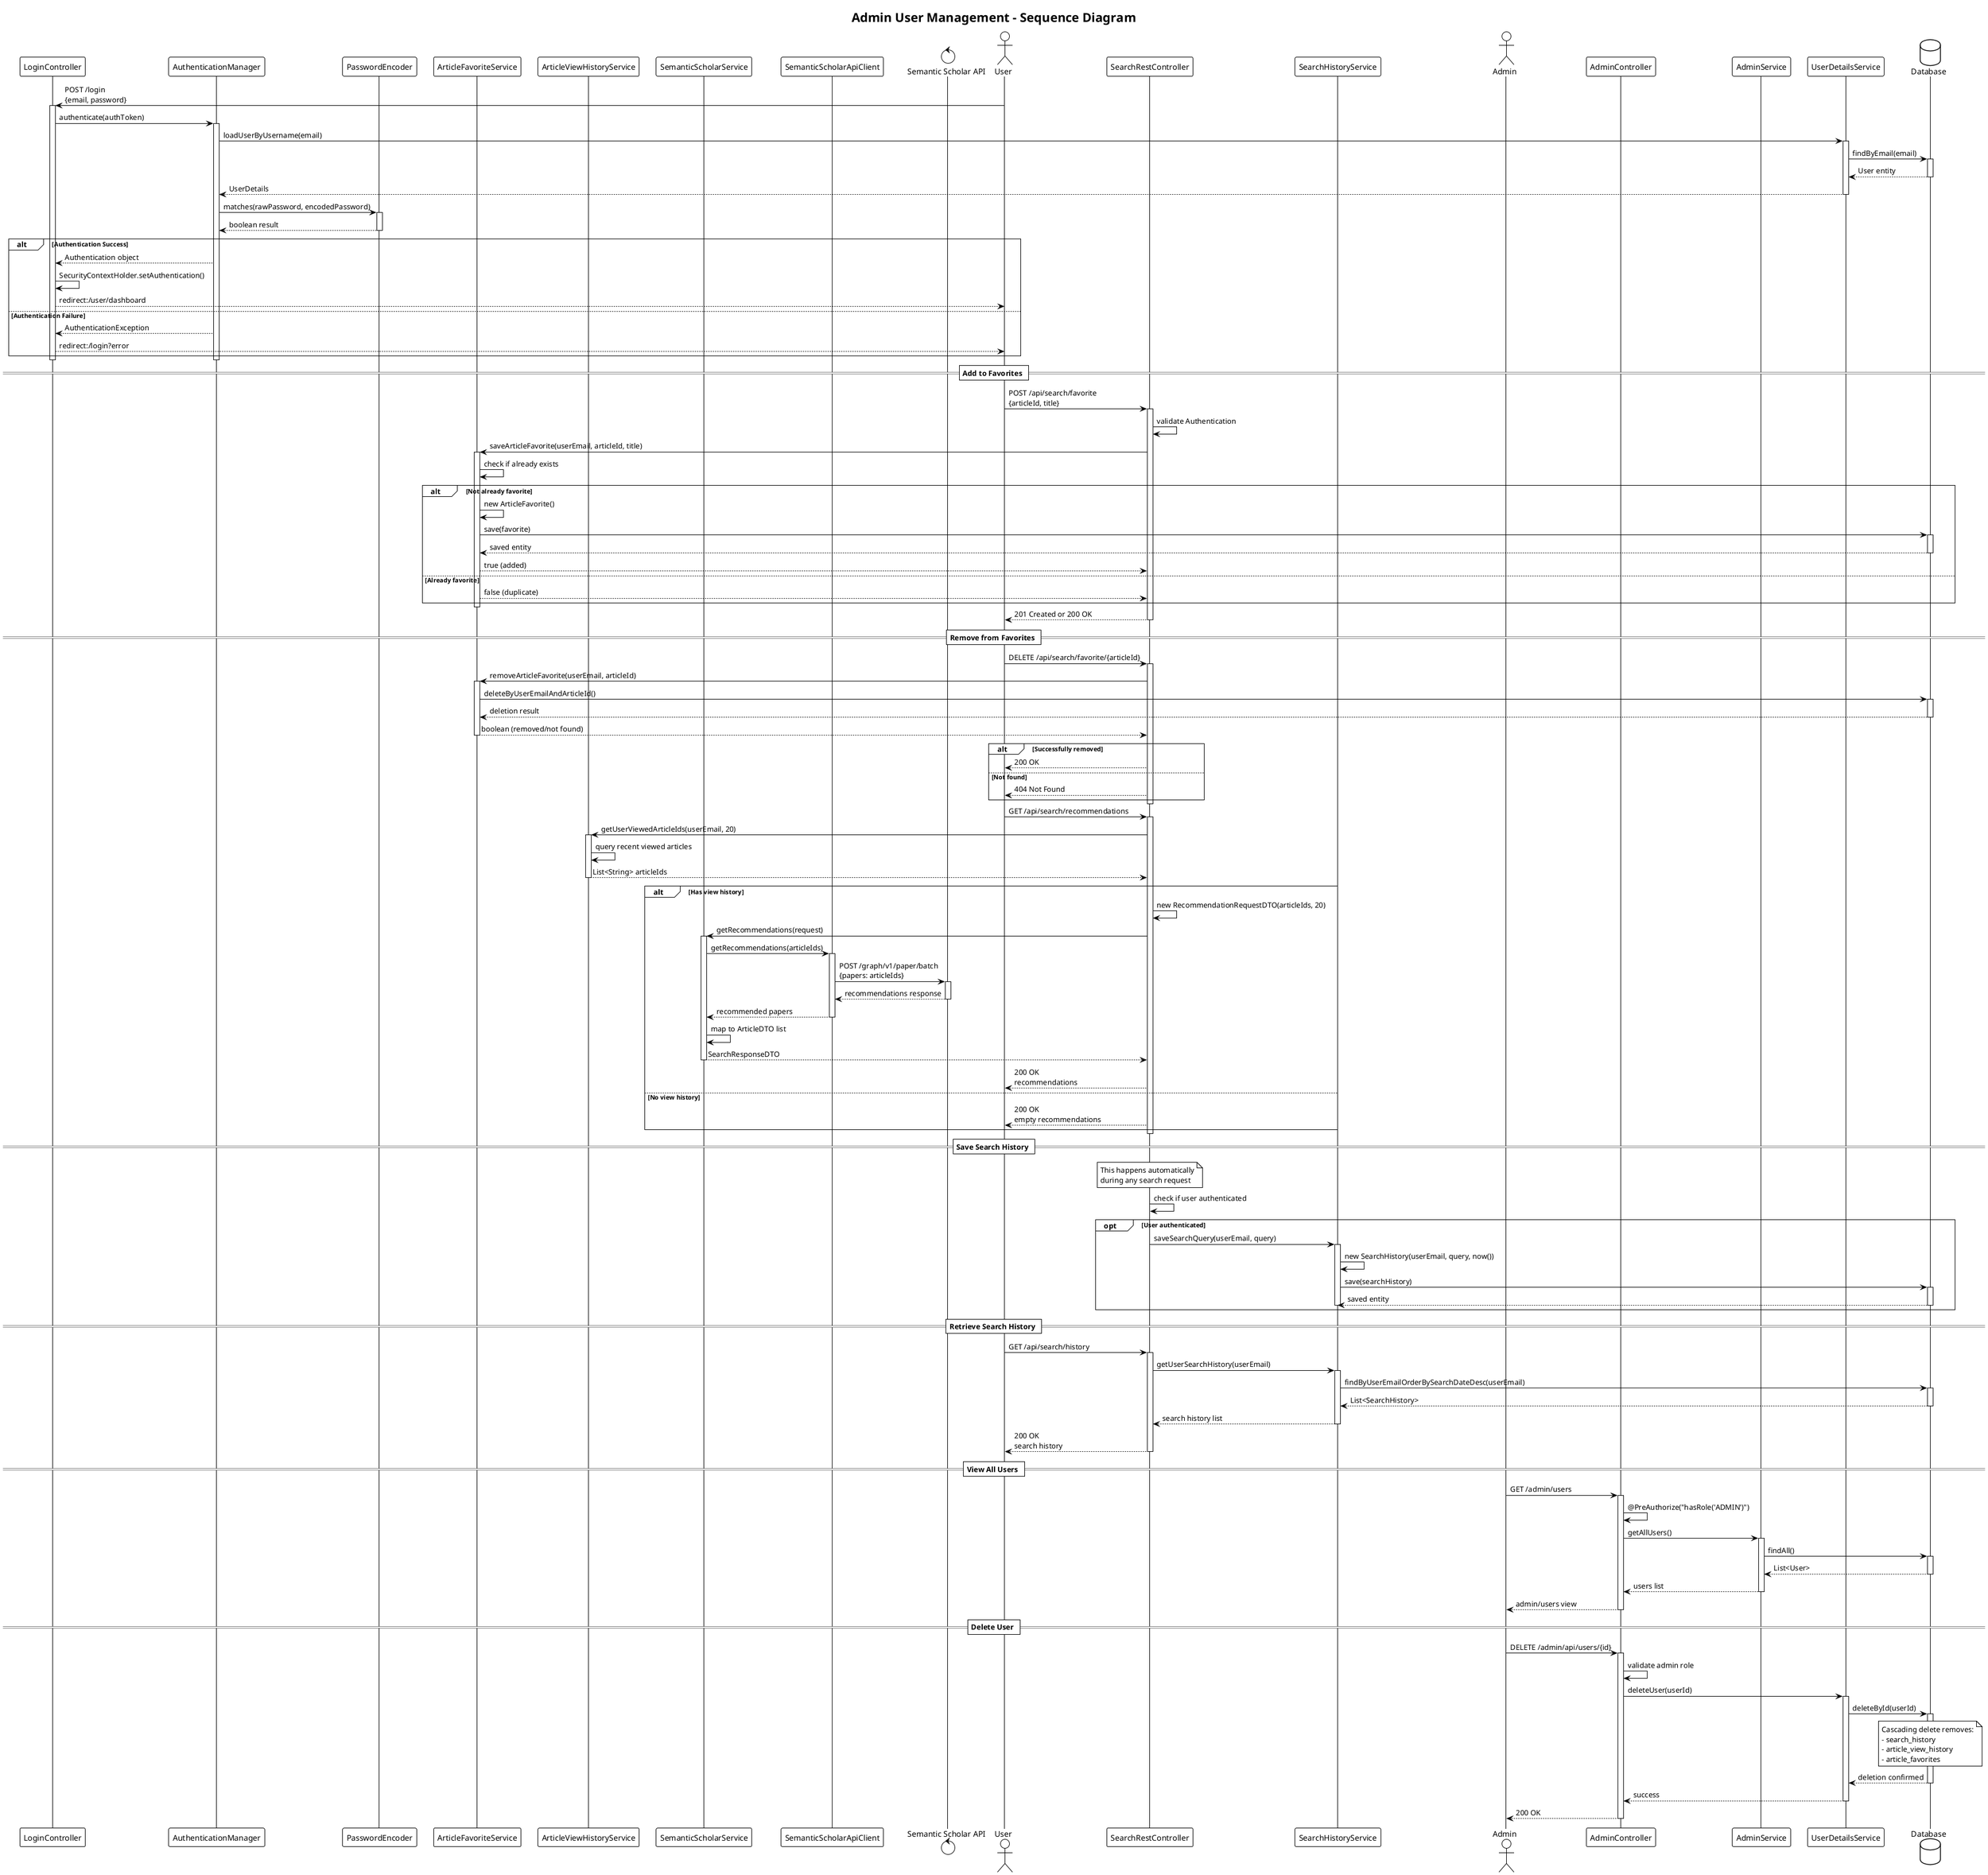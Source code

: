 @startuml "Sequence Diagrams - Additional Use Cases"

!theme plain

' ===== USER AUTHENTICATION =====
!startsub AUTHENTICATION
title User Authentication - Sequence Diagram

actor User
participant "LoginController" as LoginCtrl
participant "AuthenticationManager" as AuthMgr
participant "UserDetailsService" as UserService
participant "PasswordEncoder" as PwdEncoder
database "Database" as DB

User -> LoginCtrl : POST /login\n{email, password}
activate LoginCtrl

LoginCtrl -> AuthMgr : authenticate(authToken)
activate AuthMgr

AuthMgr -> UserService : loadUserByUsername(email)
activate UserService
UserService -> DB : findByEmail(email)
activate DB
DB --> UserService : User entity
deactivate DB
UserService --> AuthMgr : UserDetails
deactivate UserService

AuthMgr -> PwdEncoder : matches(rawPassword, encodedPassword)
activate PwdEncoder
PwdEncoder --> AuthMgr : boolean result
deactivate PwdEncoder

alt Authentication Success
    AuthMgr --> LoginCtrl : Authentication object
    LoginCtrl -> LoginCtrl : SecurityContextHolder.setAuthentication()
    LoginCtrl --> User : redirect:/user/dashboard
else Authentication Failure
    AuthMgr --> LoginCtrl : AuthenticationException
    LoginCtrl --> User : redirect:/login?error
end
deactivate AuthMgr
deactivate LoginCtrl

!endsub

' ===== FAVORITES MANAGEMENT =====
!startsub FAVORITES
title Favorites Management - Sequence Diagram

actor User
participant "SearchRestController" as RestCtrl
participant "ArticleFavoriteService" as FavService
database "Database" as DB

== Add to Favorites ==
User -> RestCtrl : POST /api/search/favorite\n{articleId, title}
activate RestCtrl

RestCtrl -> RestCtrl : validate Authentication
RestCtrl -> FavService : saveArticleFavorite(userEmail, articleId, title)
activate FavService

FavService -> FavService : check if already exists
alt Not already favorite
    FavService -> FavService : new ArticleFavorite()
    FavService -> DB : save(favorite)
    activate DB
    DB --> FavService : saved entity
    deactivate DB
    FavService --> RestCtrl : true (added)
else Already favorite
    FavService --> RestCtrl : false (duplicate)
end
deactivate FavService

RestCtrl --> User : 201 Created or 200 OK
deactivate RestCtrl

== Remove from Favorites ==
User -> RestCtrl : DELETE /api/search/favorite/{articleId}
activate RestCtrl

RestCtrl -> FavService : removeArticleFavorite(userEmail, articleId)
activate FavService
FavService -> DB : deleteByUserEmailAndArticleId()
activate DB
DB --> FavService : deletion result
deactivate DB
FavService --> RestCtrl : boolean (removed/not found)
deactivate FavService

alt Successfully removed
    RestCtrl --> User : 200 OK
else Not found
    RestCtrl --> User : 404 Not Found
end
deactivate RestCtrl

!endsub

' ===== RECOMMENDATIONS =====
!startsub RECOMMENDATIONS
title Recommendations Engine - Sequence Diagram

actor User
participant "SearchRestController" as RestCtrl
participant "ArticleViewHistoryService" as ViewService
participant "SemanticScholarService" as ScholarService
participant "SemanticScholarApiClient" as ApiClient
control "Semantic Scholar API" as API

User -> RestCtrl : GET /api/search/recommendations
activate RestCtrl

RestCtrl -> ViewService : getUserViewedArticleIds(userEmail, 20)
activate ViewService
ViewService -> ViewService : query recent viewed articles
ViewService --> RestCtrl : List<String> articleIds
deactivate ViewService

alt Has view history
    RestCtrl -> RestCtrl : new RecommendationRequestDTO(articleIds, 20)
    RestCtrl -> ScholarService : getRecommendations(request)
    activate ScholarService
    
    ScholarService -> ApiClient : getRecommendations(articleIds)
    activate ApiClient
    ApiClient -> API : POST /graph/v1/paper/batch\n{papers: articleIds}
    activate API
    API --> ApiClient : recommendations response
    deactivate API
    ApiClient --> ScholarService : recommended papers
    deactivate ApiClient
    
    ScholarService -> ScholarService : map to ArticleDTO list
    ScholarService --> RestCtrl : SearchResponseDTO
    deactivate ScholarService
    
    RestCtrl --> User : 200 OK\nrecommendations
else No view history
    RestCtrl --> User : 200 OK\nempty recommendations
end
deactivate RestCtrl

!endsub

' ===== SEARCH HISTORY =====
!startsub SEARCH_HISTORY
title Search History Tracking - Sequence Diagram

actor User
participant "SearchRestController" as RestCtrl
participant "SearchHistoryService" as HistoryService
database "Database" as DB

== Save Search History ==
note over RestCtrl : This happens automatically\nduring any search request

RestCtrl -> RestCtrl : check if user authenticated
opt User authenticated
    RestCtrl -> HistoryService : saveSearchQuery(userEmail, query)
    activate HistoryService
    HistoryService -> HistoryService : new SearchHistory(userEmail, query, now())
    HistoryService -> DB : save(searchHistory)
    activate DB
    DB --> HistoryService : saved entity
    deactivate DB
    deactivate HistoryService
end

== Retrieve Search History ==
User -> RestCtrl : GET /api/search/history
activate RestCtrl

RestCtrl -> HistoryService : getUserSearchHistory(userEmail)
activate HistoryService
HistoryService -> DB : findByUserEmailOrderBySearchDateDesc(userEmail)
activate DB
DB --> HistoryService : List<SearchHistory>
deactivate DB
HistoryService --> RestCtrl : search history list
deactivate HistoryService

RestCtrl --> User : 200 OK\nsearch history
deactivate RestCtrl

!endsub

' ===== ADMIN USER MANAGEMENT =====
!startsub ADMIN_MANAGEMENT
title Admin User Management - Sequence Diagram

actor Admin
participant "AdminController" as AdminCtrl
participant "AdminService" as AdminService
participant "UserService" as UserService
database "Database" as DB

== View All Users ==
Admin -> AdminCtrl : GET /admin/users
activate AdminCtrl

AdminCtrl -> AdminCtrl : @PreAuthorize("hasRole('ADMIN')")
AdminCtrl -> AdminService : getAllUsers()
activate AdminService
AdminService -> DB : findAll()
activate DB
DB --> AdminService : List<User>
deactivate DB
AdminService --> AdminCtrl : users list
deactivate AdminService

AdminCtrl --> Admin : admin/users view
deactivate AdminCtrl

== Delete User ==
Admin -> AdminCtrl : DELETE /admin/api/users/{id}
activate AdminCtrl

AdminCtrl -> AdminCtrl : validate admin role
AdminCtrl -> UserService : deleteUser(userId)
activate UserService
UserService -> DB : deleteById(userId)
activate DB
note over DB : Cascading delete removes:\n- search_history\n- article_view_history\n- article_favorites
DB --> UserService : deletion confirmed
deactivate DB
UserService --> AdminCtrl : success
deactivate UserService

AdminCtrl --> Admin : 200 OK
deactivate AdminCtrl

!endsub

@enduml
